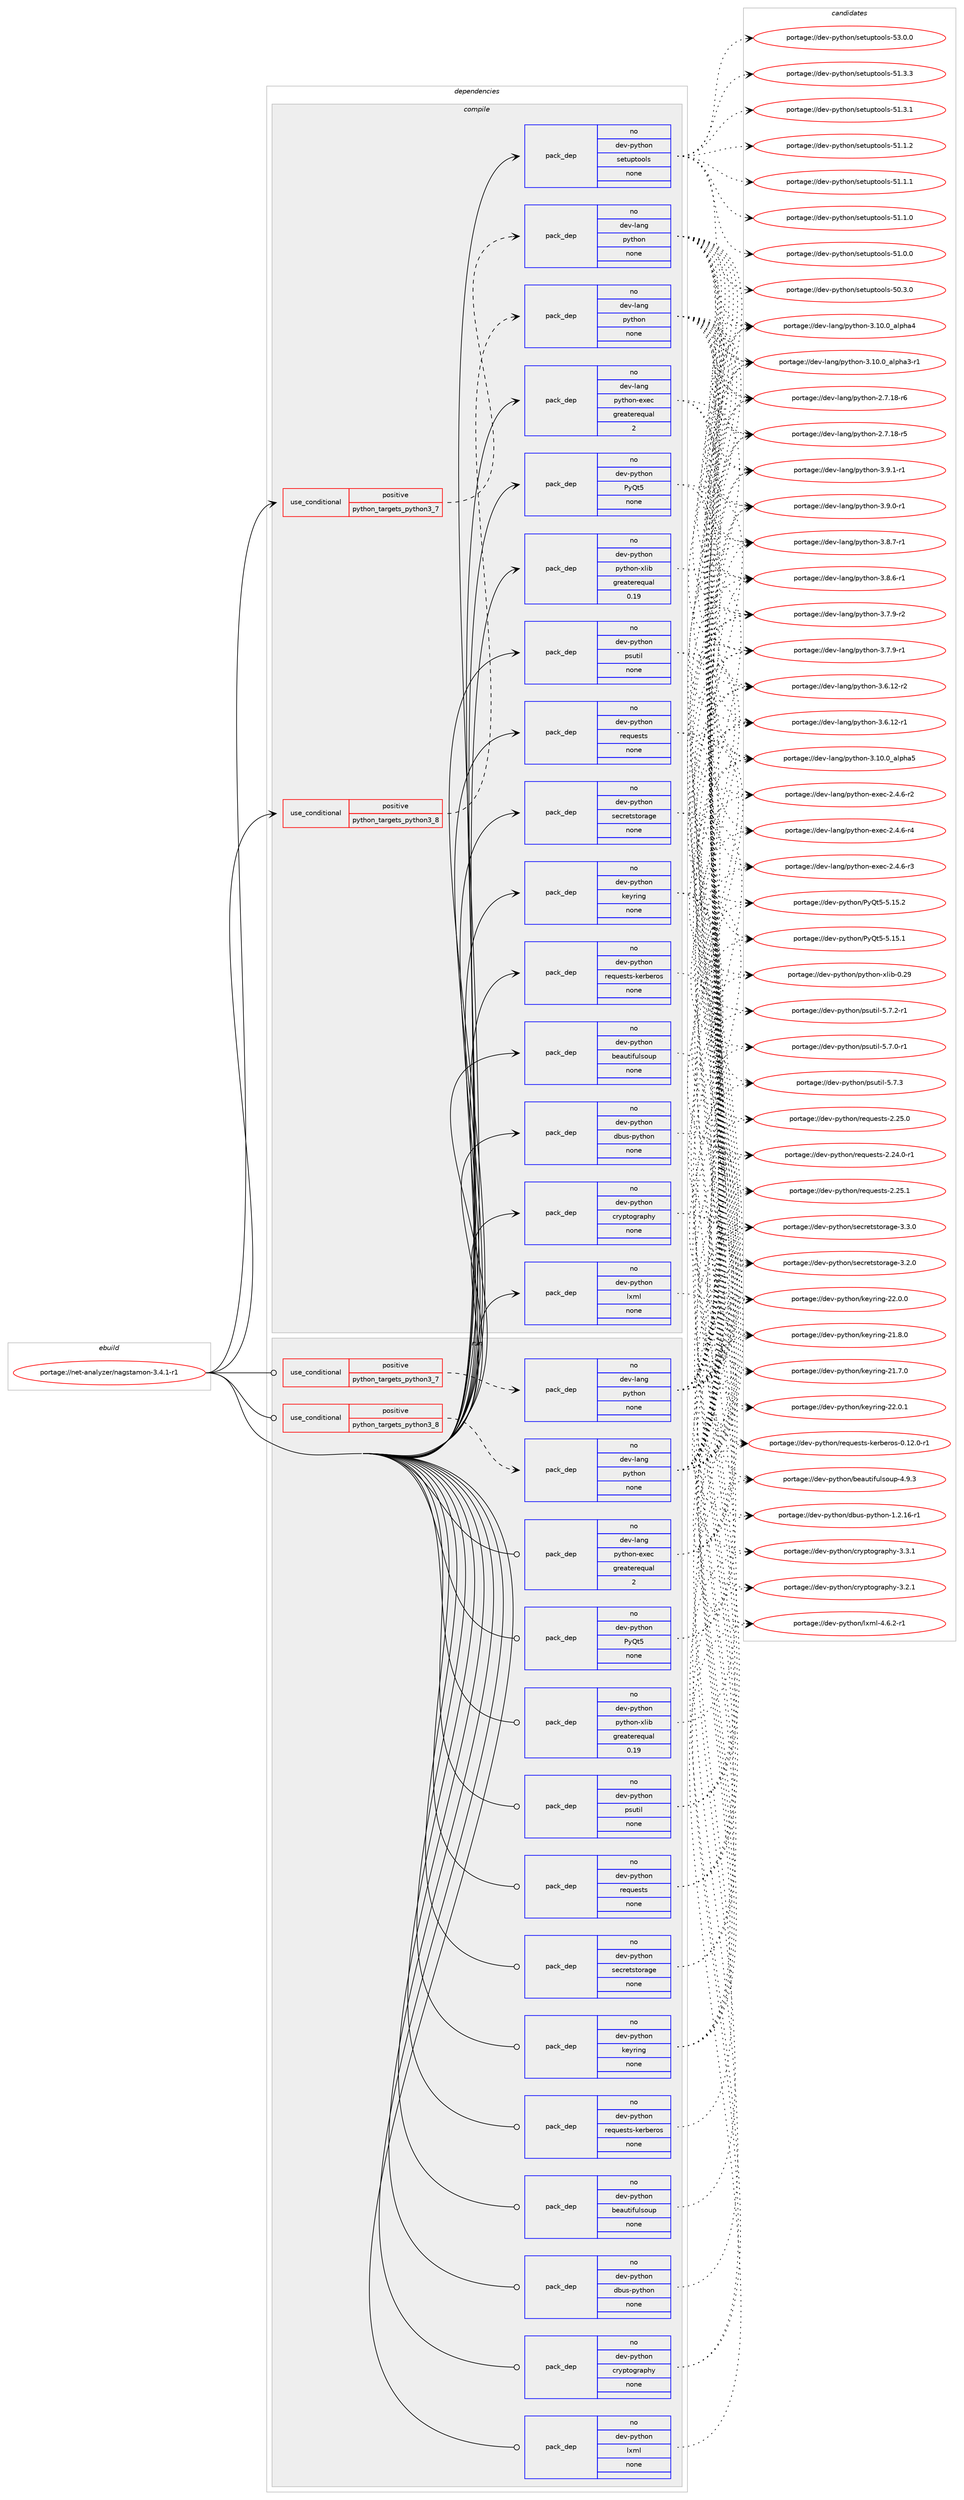 digraph prolog {

# *************
# Graph options
# *************

newrank=true;
concentrate=true;
compound=true;
graph [rankdir=LR,fontname=Helvetica,fontsize=10,ranksep=1.5];#, ranksep=2.5, nodesep=0.2];
edge  [arrowhead=vee];
node  [fontname=Helvetica,fontsize=10];

# **********
# The ebuild
# **********

subgraph cluster_leftcol {
color=gray;
rank=same;
label=<<i>ebuild</i>>;
id [label="portage://net-analyzer/nagstamon-3.4.1-r1", color=red, width=4, href="../net-analyzer/nagstamon-3.4.1-r1.svg"];
}

# ****************
# The dependencies
# ****************

subgraph cluster_midcol {
color=gray;
label=<<i>dependencies</i>>;
subgraph cluster_compile {
fillcolor="#eeeeee";
style=filled;
label=<<i>compile</i>>;
subgraph cond9960 {
dependency32148 [label=<<TABLE BORDER="0" CELLBORDER="1" CELLSPACING="0" CELLPADDING="4"><TR><TD ROWSPAN="3" CELLPADDING="10">use_conditional</TD></TR><TR><TD>positive</TD></TR><TR><TD>python_targets_python3_7</TD></TR></TABLE>>, shape=none, color=red];
subgraph pack21909 {
dependency32149 [label=<<TABLE BORDER="0" CELLBORDER="1" CELLSPACING="0" CELLPADDING="4" WIDTH="220"><TR><TD ROWSPAN="6" CELLPADDING="30">pack_dep</TD></TR><TR><TD WIDTH="110">no</TD></TR><TR><TD>dev-lang</TD></TR><TR><TD>python</TD></TR><TR><TD>none</TD></TR><TR><TD></TD></TR></TABLE>>, shape=none, color=blue];
}
dependency32148:e -> dependency32149:w [weight=20,style="dashed",arrowhead="vee"];
}
id:e -> dependency32148:w [weight=20,style="solid",arrowhead="vee"];
subgraph cond9961 {
dependency32150 [label=<<TABLE BORDER="0" CELLBORDER="1" CELLSPACING="0" CELLPADDING="4"><TR><TD ROWSPAN="3" CELLPADDING="10">use_conditional</TD></TR><TR><TD>positive</TD></TR><TR><TD>python_targets_python3_8</TD></TR></TABLE>>, shape=none, color=red];
subgraph pack21910 {
dependency32151 [label=<<TABLE BORDER="0" CELLBORDER="1" CELLSPACING="0" CELLPADDING="4" WIDTH="220"><TR><TD ROWSPAN="6" CELLPADDING="30">pack_dep</TD></TR><TR><TD WIDTH="110">no</TD></TR><TR><TD>dev-lang</TD></TR><TR><TD>python</TD></TR><TR><TD>none</TD></TR><TR><TD></TD></TR></TABLE>>, shape=none, color=blue];
}
dependency32150:e -> dependency32151:w [weight=20,style="dashed",arrowhead="vee"];
}
id:e -> dependency32150:w [weight=20,style="solid",arrowhead="vee"];
subgraph pack21911 {
dependency32152 [label=<<TABLE BORDER="0" CELLBORDER="1" CELLSPACING="0" CELLPADDING="4" WIDTH="220"><TR><TD ROWSPAN="6" CELLPADDING="30">pack_dep</TD></TR><TR><TD WIDTH="110">no</TD></TR><TR><TD>dev-lang</TD></TR><TR><TD>python-exec</TD></TR><TR><TD>greaterequal</TD></TR><TR><TD>2</TD></TR></TABLE>>, shape=none, color=blue];
}
id:e -> dependency32152:w [weight=20,style="solid",arrowhead="vee"];
subgraph pack21912 {
dependency32153 [label=<<TABLE BORDER="0" CELLBORDER="1" CELLSPACING="0" CELLPADDING="4" WIDTH="220"><TR><TD ROWSPAN="6" CELLPADDING="30">pack_dep</TD></TR><TR><TD WIDTH="110">no</TD></TR><TR><TD>dev-python</TD></TR><TR><TD>PyQt5</TD></TR><TR><TD>none</TD></TR><TR><TD></TD></TR></TABLE>>, shape=none, color=blue];
}
id:e -> dependency32153:w [weight=20,style="solid",arrowhead="vee"];
subgraph pack21913 {
dependency32154 [label=<<TABLE BORDER="0" CELLBORDER="1" CELLSPACING="0" CELLPADDING="4" WIDTH="220"><TR><TD ROWSPAN="6" CELLPADDING="30">pack_dep</TD></TR><TR><TD WIDTH="110">no</TD></TR><TR><TD>dev-python</TD></TR><TR><TD>beautifulsoup</TD></TR><TR><TD>none</TD></TR><TR><TD></TD></TR></TABLE>>, shape=none, color=blue];
}
id:e -> dependency32154:w [weight=20,style="solid",arrowhead="vee"];
subgraph pack21914 {
dependency32155 [label=<<TABLE BORDER="0" CELLBORDER="1" CELLSPACING="0" CELLPADDING="4" WIDTH="220"><TR><TD ROWSPAN="6" CELLPADDING="30">pack_dep</TD></TR><TR><TD WIDTH="110">no</TD></TR><TR><TD>dev-python</TD></TR><TR><TD>cryptography</TD></TR><TR><TD>none</TD></TR><TR><TD></TD></TR></TABLE>>, shape=none, color=blue];
}
id:e -> dependency32155:w [weight=20,style="solid",arrowhead="vee"];
subgraph pack21915 {
dependency32156 [label=<<TABLE BORDER="0" CELLBORDER="1" CELLSPACING="0" CELLPADDING="4" WIDTH="220"><TR><TD ROWSPAN="6" CELLPADDING="30">pack_dep</TD></TR><TR><TD WIDTH="110">no</TD></TR><TR><TD>dev-python</TD></TR><TR><TD>dbus-python</TD></TR><TR><TD>none</TD></TR><TR><TD></TD></TR></TABLE>>, shape=none, color=blue];
}
id:e -> dependency32156:w [weight=20,style="solid",arrowhead="vee"];
subgraph pack21916 {
dependency32157 [label=<<TABLE BORDER="0" CELLBORDER="1" CELLSPACING="0" CELLPADDING="4" WIDTH="220"><TR><TD ROWSPAN="6" CELLPADDING="30">pack_dep</TD></TR><TR><TD WIDTH="110">no</TD></TR><TR><TD>dev-python</TD></TR><TR><TD>keyring</TD></TR><TR><TD>none</TD></TR><TR><TD></TD></TR></TABLE>>, shape=none, color=blue];
}
id:e -> dependency32157:w [weight=20,style="solid",arrowhead="vee"];
subgraph pack21917 {
dependency32158 [label=<<TABLE BORDER="0" CELLBORDER="1" CELLSPACING="0" CELLPADDING="4" WIDTH="220"><TR><TD ROWSPAN="6" CELLPADDING="30">pack_dep</TD></TR><TR><TD WIDTH="110">no</TD></TR><TR><TD>dev-python</TD></TR><TR><TD>lxml</TD></TR><TR><TD>none</TD></TR><TR><TD></TD></TR></TABLE>>, shape=none, color=blue];
}
id:e -> dependency32158:w [weight=20,style="solid",arrowhead="vee"];
subgraph pack21918 {
dependency32159 [label=<<TABLE BORDER="0" CELLBORDER="1" CELLSPACING="0" CELLPADDING="4" WIDTH="220"><TR><TD ROWSPAN="6" CELLPADDING="30">pack_dep</TD></TR><TR><TD WIDTH="110">no</TD></TR><TR><TD>dev-python</TD></TR><TR><TD>psutil</TD></TR><TR><TD>none</TD></TR><TR><TD></TD></TR></TABLE>>, shape=none, color=blue];
}
id:e -> dependency32159:w [weight=20,style="solid",arrowhead="vee"];
subgraph pack21919 {
dependency32160 [label=<<TABLE BORDER="0" CELLBORDER="1" CELLSPACING="0" CELLPADDING="4" WIDTH="220"><TR><TD ROWSPAN="6" CELLPADDING="30">pack_dep</TD></TR><TR><TD WIDTH="110">no</TD></TR><TR><TD>dev-python</TD></TR><TR><TD>python-xlib</TD></TR><TR><TD>greaterequal</TD></TR><TR><TD>0.19</TD></TR></TABLE>>, shape=none, color=blue];
}
id:e -> dependency32160:w [weight=20,style="solid",arrowhead="vee"];
subgraph pack21920 {
dependency32161 [label=<<TABLE BORDER="0" CELLBORDER="1" CELLSPACING="0" CELLPADDING="4" WIDTH="220"><TR><TD ROWSPAN="6" CELLPADDING="30">pack_dep</TD></TR><TR><TD WIDTH="110">no</TD></TR><TR><TD>dev-python</TD></TR><TR><TD>requests</TD></TR><TR><TD>none</TD></TR><TR><TD></TD></TR></TABLE>>, shape=none, color=blue];
}
id:e -> dependency32161:w [weight=20,style="solid",arrowhead="vee"];
subgraph pack21921 {
dependency32162 [label=<<TABLE BORDER="0" CELLBORDER="1" CELLSPACING="0" CELLPADDING="4" WIDTH="220"><TR><TD ROWSPAN="6" CELLPADDING="30">pack_dep</TD></TR><TR><TD WIDTH="110">no</TD></TR><TR><TD>dev-python</TD></TR><TR><TD>requests-kerberos</TD></TR><TR><TD>none</TD></TR><TR><TD></TD></TR></TABLE>>, shape=none, color=blue];
}
id:e -> dependency32162:w [weight=20,style="solid",arrowhead="vee"];
subgraph pack21922 {
dependency32163 [label=<<TABLE BORDER="0" CELLBORDER="1" CELLSPACING="0" CELLPADDING="4" WIDTH="220"><TR><TD ROWSPAN="6" CELLPADDING="30">pack_dep</TD></TR><TR><TD WIDTH="110">no</TD></TR><TR><TD>dev-python</TD></TR><TR><TD>secretstorage</TD></TR><TR><TD>none</TD></TR><TR><TD></TD></TR></TABLE>>, shape=none, color=blue];
}
id:e -> dependency32163:w [weight=20,style="solid",arrowhead="vee"];
subgraph pack21923 {
dependency32164 [label=<<TABLE BORDER="0" CELLBORDER="1" CELLSPACING="0" CELLPADDING="4" WIDTH="220"><TR><TD ROWSPAN="6" CELLPADDING="30">pack_dep</TD></TR><TR><TD WIDTH="110">no</TD></TR><TR><TD>dev-python</TD></TR><TR><TD>setuptools</TD></TR><TR><TD>none</TD></TR><TR><TD></TD></TR></TABLE>>, shape=none, color=blue];
}
id:e -> dependency32164:w [weight=20,style="solid",arrowhead="vee"];
}
subgraph cluster_compileandrun {
fillcolor="#eeeeee";
style=filled;
label=<<i>compile and run</i>>;
}
subgraph cluster_run {
fillcolor="#eeeeee";
style=filled;
label=<<i>run</i>>;
subgraph cond9962 {
dependency32165 [label=<<TABLE BORDER="0" CELLBORDER="1" CELLSPACING="0" CELLPADDING="4"><TR><TD ROWSPAN="3" CELLPADDING="10">use_conditional</TD></TR><TR><TD>positive</TD></TR><TR><TD>python_targets_python3_7</TD></TR></TABLE>>, shape=none, color=red];
subgraph pack21924 {
dependency32166 [label=<<TABLE BORDER="0" CELLBORDER="1" CELLSPACING="0" CELLPADDING="4" WIDTH="220"><TR><TD ROWSPAN="6" CELLPADDING="30">pack_dep</TD></TR><TR><TD WIDTH="110">no</TD></TR><TR><TD>dev-lang</TD></TR><TR><TD>python</TD></TR><TR><TD>none</TD></TR><TR><TD></TD></TR></TABLE>>, shape=none, color=blue];
}
dependency32165:e -> dependency32166:w [weight=20,style="dashed",arrowhead="vee"];
}
id:e -> dependency32165:w [weight=20,style="solid",arrowhead="odot"];
subgraph cond9963 {
dependency32167 [label=<<TABLE BORDER="0" CELLBORDER="1" CELLSPACING="0" CELLPADDING="4"><TR><TD ROWSPAN="3" CELLPADDING="10">use_conditional</TD></TR><TR><TD>positive</TD></TR><TR><TD>python_targets_python3_8</TD></TR></TABLE>>, shape=none, color=red];
subgraph pack21925 {
dependency32168 [label=<<TABLE BORDER="0" CELLBORDER="1" CELLSPACING="0" CELLPADDING="4" WIDTH="220"><TR><TD ROWSPAN="6" CELLPADDING="30">pack_dep</TD></TR><TR><TD WIDTH="110">no</TD></TR><TR><TD>dev-lang</TD></TR><TR><TD>python</TD></TR><TR><TD>none</TD></TR><TR><TD></TD></TR></TABLE>>, shape=none, color=blue];
}
dependency32167:e -> dependency32168:w [weight=20,style="dashed",arrowhead="vee"];
}
id:e -> dependency32167:w [weight=20,style="solid",arrowhead="odot"];
subgraph pack21926 {
dependency32169 [label=<<TABLE BORDER="0" CELLBORDER="1" CELLSPACING="0" CELLPADDING="4" WIDTH="220"><TR><TD ROWSPAN="6" CELLPADDING="30">pack_dep</TD></TR><TR><TD WIDTH="110">no</TD></TR><TR><TD>dev-lang</TD></TR><TR><TD>python-exec</TD></TR><TR><TD>greaterequal</TD></TR><TR><TD>2</TD></TR></TABLE>>, shape=none, color=blue];
}
id:e -> dependency32169:w [weight=20,style="solid",arrowhead="odot"];
subgraph pack21927 {
dependency32170 [label=<<TABLE BORDER="0" CELLBORDER="1" CELLSPACING="0" CELLPADDING="4" WIDTH="220"><TR><TD ROWSPAN="6" CELLPADDING="30">pack_dep</TD></TR><TR><TD WIDTH="110">no</TD></TR><TR><TD>dev-python</TD></TR><TR><TD>PyQt5</TD></TR><TR><TD>none</TD></TR><TR><TD></TD></TR></TABLE>>, shape=none, color=blue];
}
id:e -> dependency32170:w [weight=20,style="solid",arrowhead="odot"];
subgraph pack21928 {
dependency32171 [label=<<TABLE BORDER="0" CELLBORDER="1" CELLSPACING="0" CELLPADDING="4" WIDTH="220"><TR><TD ROWSPAN="6" CELLPADDING="30">pack_dep</TD></TR><TR><TD WIDTH="110">no</TD></TR><TR><TD>dev-python</TD></TR><TR><TD>beautifulsoup</TD></TR><TR><TD>none</TD></TR><TR><TD></TD></TR></TABLE>>, shape=none, color=blue];
}
id:e -> dependency32171:w [weight=20,style="solid",arrowhead="odot"];
subgraph pack21929 {
dependency32172 [label=<<TABLE BORDER="0" CELLBORDER="1" CELLSPACING="0" CELLPADDING="4" WIDTH="220"><TR><TD ROWSPAN="6" CELLPADDING="30">pack_dep</TD></TR><TR><TD WIDTH="110">no</TD></TR><TR><TD>dev-python</TD></TR><TR><TD>cryptography</TD></TR><TR><TD>none</TD></TR><TR><TD></TD></TR></TABLE>>, shape=none, color=blue];
}
id:e -> dependency32172:w [weight=20,style="solid",arrowhead="odot"];
subgraph pack21930 {
dependency32173 [label=<<TABLE BORDER="0" CELLBORDER="1" CELLSPACING="0" CELLPADDING="4" WIDTH="220"><TR><TD ROWSPAN="6" CELLPADDING="30">pack_dep</TD></TR><TR><TD WIDTH="110">no</TD></TR><TR><TD>dev-python</TD></TR><TR><TD>dbus-python</TD></TR><TR><TD>none</TD></TR><TR><TD></TD></TR></TABLE>>, shape=none, color=blue];
}
id:e -> dependency32173:w [weight=20,style="solid",arrowhead="odot"];
subgraph pack21931 {
dependency32174 [label=<<TABLE BORDER="0" CELLBORDER="1" CELLSPACING="0" CELLPADDING="4" WIDTH="220"><TR><TD ROWSPAN="6" CELLPADDING="30">pack_dep</TD></TR><TR><TD WIDTH="110">no</TD></TR><TR><TD>dev-python</TD></TR><TR><TD>keyring</TD></TR><TR><TD>none</TD></TR><TR><TD></TD></TR></TABLE>>, shape=none, color=blue];
}
id:e -> dependency32174:w [weight=20,style="solid",arrowhead="odot"];
subgraph pack21932 {
dependency32175 [label=<<TABLE BORDER="0" CELLBORDER="1" CELLSPACING="0" CELLPADDING="4" WIDTH="220"><TR><TD ROWSPAN="6" CELLPADDING="30">pack_dep</TD></TR><TR><TD WIDTH="110">no</TD></TR><TR><TD>dev-python</TD></TR><TR><TD>lxml</TD></TR><TR><TD>none</TD></TR><TR><TD></TD></TR></TABLE>>, shape=none, color=blue];
}
id:e -> dependency32175:w [weight=20,style="solid",arrowhead="odot"];
subgraph pack21933 {
dependency32176 [label=<<TABLE BORDER="0" CELLBORDER="1" CELLSPACING="0" CELLPADDING="4" WIDTH="220"><TR><TD ROWSPAN="6" CELLPADDING="30">pack_dep</TD></TR><TR><TD WIDTH="110">no</TD></TR><TR><TD>dev-python</TD></TR><TR><TD>psutil</TD></TR><TR><TD>none</TD></TR><TR><TD></TD></TR></TABLE>>, shape=none, color=blue];
}
id:e -> dependency32176:w [weight=20,style="solid",arrowhead="odot"];
subgraph pack21934 {
dependency32177 [label=<<TABLE BORDER="0" CELLBORDER="1" CELLSPACING="0" CELLPADDING="4" WIDTH="220"><TR><TD ROWSPAN="6" CELLPADDING="30">pack_dep</TD></TR><TR><TD WIDTH="110">no</TD></TR><TR><TD>dev-python</TD></TR><TR><TD>python-xlib</TD></TR><TR><TD>greaterequal</TD></TR><TR><TD>0.19</TD></TR></TABLE>>, shape=none, color=blue];
}
id:e -> dependency32177:w [weight=20,style="solid",arrowhead="odot"];
subgraph pack21935 {
dependency32178 [label=<<TABLE BORDER="0" CELLBORDER="1" CELLSPACING="0" CELLPADDING="4" WIDTH="220"><TR><TD ROWSPAN="6" CELLPADDING="30">pack_dep</TD></TR><TR><TD WIDTH="110">no</TD></TR><TR><TD>dev-python</TD></TR><TR><TD>requests</TD></TR><TR><TD>none</TD></TR><TR><TD></TD></TR></TABLE>>, shape=none, color=blue];
}
id:e -> dependency32178:w [weight=20,style="solid",arrowhead="odot"];
subgraph pack21936 {
dependency32179 [label=<<TABLE BORDER="0" CELLBORDER="1" CELLSPACING="0" CELLPADDING="4" WIDTH="220"><TR><TD ROWSPAN="6" CELLPADDING="30">pack_dep</TD></TR><TR><TD WIDTH="110">no</TD></TR><TR><TD>dev-python</TD></TR><TR><TD>requests-kerberos</TD></TR><TR><TD>none</TD></TR><TR><TD></TD></TR></TABLE>>, shape=none, color=blue];
}
id:e -> dependency32179:w [weight=20,style="solid",arrowhead="odot"];
subgraph pack21937 {
dependency32180 [label=<<TABLE BORDER="0" CELLBORDER="1" CELLSPACING="0" CELLPADDING="4" WIDTH="220"><TR><TD ROWSPAN="6" CELLPADDING="30">pack_dep</TD></TR><TR><TD WIDTH="110">no</TD></TR><TR><TD>dev-python</TD></TR><TR><TD>secretstorage</TD></TR><TR><TD>none</TD></TR><TR><TD></TD></TR></TABLE>>, shape=none, color=blue];
}
id:e -> dependency32180:w [weight=20,style="solid",arrowhead="odot"];
}
}

# **************
# The candidates
# **************

subgraph cluster_choices {
rank=same;
color=gray;
label=<<i>candidates</i>>;

subgraph choice21909 {
color=black;
nodesep=1;
choice1001011184510897110103471121211161041111104551465746494511449 [label="portage://dev-lang/python-3.9.1-r1", color=red, width=4,href="../dev-lang/python-3.9.1-r1.svg"];
choice1001011184510897110103471121211161041111104551465746484511449 [label="portage://dev-lang/python-3.9.0-r1", color=red, width=4,href="../dev-lang/python-3.9.0-r1.svg"];
choice1001011184510897110103471121211161041111104551465646554511449 [label="portage://dev-lang/python-3.8.7-r1", color=red, width=4,href="../dev-lang/python-3.8.7-r1.svg"];
choice1001011184510897110103471121211161041111104551465646544511449 [label="portage://dev-lang/python-3.8.6-r1", color=red, width=4,href="../dev-lang/python-3.8.6-r1.svg"];
choice1001011184510897110103471121211161041111104551465546574511450 [label="portage://dev-lang/python-3.7.9-r2", color=red, width=4,href="../dev-lang/python-3.7.9-r2.svg"];
choice1001011184510897110103471121211161041111104551465546574511449 [label="portage://dev-lang/python-3.7.9-r1", color=red, width=4,href="../dev-lang/python-3.7.9-r1.svg"];
choice100101118451089711010347112121116104111110455146544649504511450 [label="portage://dev-lang/python-3.6.12-r2", color=red, width=4,href="../dev-lang/python-3.6.12-r2.svg"];
choice100101118451089711010347112121116104111110455146544649504511449 [label="portage://dev-lang/python-3.6.12-r1", color=red, width=4,href="../dev-lang/python-3.6.12-r1.svg"];
choice1001011184510897110103471121211161041111104551464948464895971081121049753 [label="portage://dev-lang/python-3.10.0_alpha5", color=red, width=4,href="../dev-lang/python-3.10.0_alpha5.svg"];
choice1001011184510897110103471121211161041111104551464948464895971081121049752 [label="portage://dev-lang/python-3.10.0_alpha4", color=red, width=4,href="../dev-lang/python-3.10.0_alpha4.svg"];
choice10010111845108971101034711212111610411111045514649484648959710811210497514511449 [label="portage://dev-lang/python-3.10.0_alpha3-r1", color=red, width=4,href="../dev-lang/python-3.10.0_alpha3-r1.svg"];
choice100101118451089711010347112121116104111110455046554649564511454 [label="portage://dev-lang/python-2.7.18-r6", color=red, width=4,href="../dev-lang/python-2.7.18-r6.svg"];
choice100101118451089711010347112121116104111110455046554649564511453 [label="portage://dev-lang/python-2.7.18-r5", color=red, width=4,href="../dev-lang/python-2.7.18-r5.svg"];
dependency32149:e -> choice1001011184510897110103471121211161041111104551465746494511449:w [style=dotted,weight="100"];
dependency32149:e -> choice1001011184510897110103471121211161041111104551465746484511449:w [style=dotted,weight="100"];
dependency32149:e -> choice1001011184510897110103471121211161041111104551465646554511449:w [style=dotted,weight="100"];
dependency32149:e -> choice1001011184510897110103471121211161041111104551465646544511449:w [style=dotted,weight="100"];
dependency32149:e -> choice1001011184510897110103471121211161041111104551465546574511450:w [style=dotted,weight="100"];
dependency32149:e -> choice1001011184510897110103471121211161041111104551465546574511449:w [style=dotted,weight="100"];
dependency32149:e -> choice100101118451089711010347112121116104111110455146544649504511450:w [style=dotted,weight="100"];
dependency32149:e -> choice100101118451089711010347112121116104111110455146544649504511449:w [style=dotted,weight="100"];
dependency32149:e -> choice1001011184510897110103471121211161041111104551464948464895971081121049753:w [style=dotted,weight="100"];
dependency32149:e -> choice1001011184510897110103471121211161041111104551464948464895971081121049752:w [style=dotted,weight="100"];
dependency32149:e -> choice10010111845108971101034711212111610411111045514649484648959710811210497514511449:w [style=dotted,weight="100"];
dependency32149:e -> choice100101118451089711010347112121116104111110455046554649564511454:w [style=dotted,weight="100"];
dependency32149:e -> choice100101118451089711010347112121116104111110455046554649564511453:w [style=dotted,weight="100"];
}
subgraph choice21910 {
color=black;
nodesep=1;
choice1001011184510897110103471121211161041111104551465746494511449 [label="portage://dev-lang/python-3.9.1-r1", color=red, width=4,href="../dev-lang/python-3.9.1-r1.svg"];
choice1001011184510897110103471121211161041111104551465746484511449 [label="portage://dev-lang/python-3.9.0-r1", color=red, width=4,href="../dev-lang/python-3.9.0-r1.svg"];
choice1001011184510897110103471121211161041111104551465646554511449 [label="portage://dev-lang/python-3.8.7-r1", color=red, width=4,href="../dev-lang/python-3.8.7-r1.svg"];
choice1001011184510897110103471121211161041111104551465646544511449 [label="portage://dev-lang/python-3.8.6-r1", color=red, width=4,href="../dev-lang/python-3.8.6-r1.svg"];
choice1001011184510897110103471121211161041111104551465546574511450 [label="portage://dev-lang/python-3.7.9-r2", color=red, width=4,href="../dev-lang/python-3.7.9-r2.svg"];
choice1001011184510897110103471121211161041111104551465546574511449 [label="portage://dev-lang/python-3.7.9-r1", color=red, width=4,href="../dev-lang/python-3.7.9-r1.svg"];
choice100101118451089711010347112121116104111110455146544649504511450 [label="portage://dev-lang/python-3.6.12-r2", color=red, width=4,href="../dev-lang/python-3.6.12-r2.svg"];
choice100101118451089711010347112121116104111110455146544649504511449 [label="portage://dev-lang/python-3.6.12-r1", color=red, width=4,href="../dev-lang/python-3.6.12-r1.svg"];
choice1001011184510897110103471121211161041111104551464948464895971081121049753 [label="portage://dev-lang/python-3.10.0_alpha5", color=red, width=4,href="../dev-lang/python-3.10.0_alpha5.svg"];
choice1001011184510897110103471121211161041111104551464948464895971081121049752 [label="portage://dev-lang/python-3.10.0_alpha4", color=red, width=4,href="../dev-lang/python-3.10.0_alpha4.svg"];
choice10010111845108971101034711212111610411111045514649484648959710811210497514511449 [label="portage://dev-lang/python-3.10.0_alpha3-r1", color=red, width=4,href="../dev-lang/python-3.10.0_alpha3-r1.svg"];
choice100101118451089711010347112121116104111110455046554649564511454 [label="portage://dev-lang/python-2.7.18-r6", color=red, width=4,href="../dev-lang/python-2.7.18-r6.svg"];
choice100101118451089711010347112121116104111110455046554649564511453 [label="portage://dev-lang/python-2.7.18-r5", color=red, width=4,href="../dev-lang/python-2.7.18-r5.svg"];
dependency32151:e -> choice1001011184510897110103471121211161041111104551465746494511449:w [style=dotted,weight="100"];
dependency32151:e -> choice1001011184510897110103471121211161041111104551465746484511449:w [style=dotted,weight="100"];
dependency32151:e -> choice1001011184510897110103471121211161041111104551465646554511449:w [style=dotted,weight="100"];
dependency32151:e -> choice1001011184510897110103471121211161041111104551465646544511449:w [style=dotted,weight="100"];
dependency32151:e -> choice1001011184510897110103471121211161041111104551465546574511450:w [style=dotted,weight="100"];
dependency32151:e -> choice1001011184510897110103471121211161041111104551465546574511449:w [style=dotted,weight="100"];
dependency32151:e -> choice100101118451089711010347112121116104111110455146544649504511450:w [style=dotted,weight="100"];
dependency32151:e -> choice100101118451089711010347112121116104111110455146544649504511449:w [style=dotted,weight="100"];
dependency32151:e -> choice1001011184510897110103471121211161041111104551464948464895971081121049753:w [style=dotted,weight="100"];
dependency32151:e -> choice1001011184510897110103471121211161041111104551464948464895971081121049752:w [style=dotted,weight="100"];
dependency32151:e -> choice10010111845108971101034711212111610411111045514649484648959710811210497514511449:w [style=dotted,weight="100"];
dependency32151:e -> choice100101118451089711010347112121116104111110455046554649564511454:w [style=dotted,weight="100"];
dependency32151:e -> choice100101118451089711010347112121116104111110455046554649564511453:w [style=dotted,weight="100"];
}
subgraph choice21911 {
color=black;
nodesep=1;
choice10010111845108971101034711212111610411111045101120101994550465246544511452 [label="portage://dev-lang/python-exec-2.4.6-r4", color=red, width=4,href="../dev-lang/python-exec-2.4.6-r4.svg"];
choice10010111845108971101034711212111610411111045101120101994550465246544511451 [label="portage://dev-lang/python-exec-2.4.6-r3", color=red, width=4,href="../dev-lang/python-exec-2.4.6-r3.svg"];
choice10010111845108971101034711212111610411111045101120101994550465246544511450 [label="portage://dev-lang/python-exec-2.4.6-r2", color=red, width=4,href="../dev-lang/python-exec-2.4.6-r2.svg"];
dependency32152:e -> choice10010111845108971101034711212111610411111045101120101994550465246544511452:w [style=dotted,weight="100"];
dependency32152:e -> choice10010111845108971101034711212111610411111045101120101994550465246544511451:w [style=dotted,weight="100"];
dependency32152:e -> choice10010111845108971101034711212111610411111045101120101994550465246544511450:w [style=dotted,weight="100"];
}
subgraph choice21912 {
color=black;
nodesep=1;
choice100101118451121211161041111104780121811165345534649534650 [label="portage://dev-python/PyQt5-5.15.2", color=red, width=4,href="../dev-python/PyQt5-5.15.2.svg"];
choice100101118451121211161041111104780121811165345534649534649 [label="portage://dev-python/PyQt5-5.15.1", color=red, width=4,href="../dev-python/PyQt5-5.15.1.svg"];
dependency32153:e -> choice100101118451121211161041111104780121811165345534649534650:w [style=dotted,weight="100"];
dependency32153:e -> choice100101118451121211161041111104780121811165345534649534649:w [style=dotted,weight="100"];
}
subgraph choice21913 {
color=black;
nodesep=1;
choice10010111845112121116104111110479810197117116105102117108115111117112455246574651 [label="portage://dev-python/beautifulsoup-4.9.3", color=red, width=4,href="../dev-python/beautifulsoup-4.9.3.svg"];
dependency32154:e -> choice10010111845112121116104111110479810197117116105102117108115111117112455246574651:w [style=dotted,weight="100"];
}
subgraph choice21914 {
color=black;
nodesep=1;
choice10010111845112121116104111110479911412111211611110311497112104121455146514649 [label="portage://dev-python/cryptography-3.3.1", color=red, width=4,href="../dev-python/cryptography-3.3.1.svg"];
choice10010111845112121116104111110479911412111211611110311497112104121455146504649 [label="portage://dev-python/cryptography-3.2.1", color=red, width=4,href="../dev-python/cryptography-3.2.1.svg"];
dependency32155:e -> choice10010111845112121116104111110479911412111211611110311497112104121455146514649:w [style=dotted,weight="100"];
dependency32155:e -> choice10010111845112121116104111110479911412111211611110311497112104121455146504649:w [style=dotted,weight="100"];
}
subgraph choice21915 {
color=black;
nodesep=1;
choice10010111845112121116104111110471009811711545112121116104111110454946504649544511449 [label="portage://dev-python/dbus-python-1.2.16-r1", color=red, width=4,href="../dev-python/dbus-python-1.2.16-r1.svg"];
dependency32156:e -> choice10010111845112121116104111110471009811711545112121116104111110454946504649544511449:w [style=dotted,weight="100"];
}
subgraph choice21916 {
color=black;
nodesep=1;
choice100101118451121211161041111104710710112111410511010345505046484649 [label="portage://dev-python/keyring-22.0.1", color=red, width=4,href="../dev-python/keyring-22.0.1.svg"];
choice100101118451121211161041111104710710112111410511010345505046484648 [label="portage://dev-python/keyring-22.0.0", color=red, width=4,href="../dev-python/keyring-22.0.0.svg"];
choice100101118451121211161041111104710710112111410511010345504946564648 [label="portage://dev-python/keyring-21.8.0", color=red, width=4,href="../dev-python/keyring-21.8.0.svg"];
choice100101118451121211161041111104710710112111410511010345504946554648 [label="portage://dev-python/keyring-21.7.0", color=red, width=4,href="../dev-python/keyring-21.7.0.svg"];
dependency32157:e -> choice100101118451121211161041111104710710112111410511010345505046484649:w [style=dotted,weight="100"];
dependency32157:e -> choice100101118451121211161041111104710710112111410511010345505046484648:w [style=dotted,weight="100"];
dependency32157:e -> choice100101118451121211161041111104710710112111410511010345504946564648:w [style=dotted,weight="100"];
dependency32157:e -> choice100101118451121211161041111104710710112111410511010345504946554648:w [style=dotted,weight="100"];
}
subgraph choice21917 {
color=black;
nodesep=1;
choice10010111845112121116104111110471081201091084552465446504511449 [label="portage://dev-python/lxml-4.6.2-r1", color=red, width=4,href="../dev-python/lxml-4.6.2-r1.svg"];
dependency32158:e -> choice10010111845112121116104111110471081201091084552465446504511449:w [style=dotted,weight="100"];
}
subgraph choice21918 {
color=black;
nodesep=1;
choice1001011184511212111610411111047112115117116105108455346554651 [label="portage://dev-python/psutil-5.7.3", color=red, width=4,href="../dev-python/psutil-5.7.3.svg"];
choice10010111845112121116104111110471121151171161051084553465546504511449 [label="portage://dev-python/psutil-5.7.2-r1", color=red, width=4,href="../dev-python/psutil-5.7.2-r1.svg"];
choice10010111845112121116104111110471121151171161051084553465546484511449 [label="portage://dev-python/psutil-5.7.0-r1", color=red, width=4,href="../dev-python/psutil-5.7.0-r1.svg"];
dependency32159:e -> choice1001011184511212111610411111047112115117116105108455346554651:w [style=dotted,weight="100"];
dependency32159:e -> choice10010111845112121116104111110471121151171161051084553465546504511449:w [style=dotted,weight="100"];
dependency32159:e -> choice10010111845112121116104111110471121151171161051084553465546484511449:w [style=dotted,weight="100"];
}
subgraph choice21919 {
color=black;
nodesep=1;
choice100101118451121211161041111104711212111610411111045120108105984548465057 [label="portage://dev-python/python-xlib-0.29", color=red, width=4,href="../dev-python/python-xlib-0.29.svg"];
dependency32160:e -> choice100101118451121211161041111104711212111610411111045120108105984548465057:w [style=dotted,weight="100"];
}
subgraph choice21920 {
color=black;
nodesep=1;
choice100101118451121211161041111104711410111311710111511611545504650534649 [label="portage://dev-python/requests-2.25.1", color=red, width=4,href="../dev-python/requests-2.25.1.svg"];
choice100101118451121211161041111104711410111311710111511611545504650534648 [label="portage://dev-python/requests-2.25.0", color=red, width=4,href="../dev-python/requests-2.25.0.svg"];
choice1001011184511212111610411111047114101113117101115116115455046505246484511449 [label="portage://dev-python/requests-2.24.0-r1", color=red, width=4,href="../dev-python/requests-2.24.0-r1.svg"];
dependency32161:e -> choice100101118451121211161041111104711410111311710111511611545504650534649:w [style=dotted,weight="100"];
dependency32161:e -> choice100101118451121211161041111104711410111311710111511611545504650534648:w [style=dotted,weight="100"];
dependency32161:e -> choice1001011184511212111610411111047114101113117101115116115455046505246484511449:w [style=dotted,weight="100"];
}
subgraph choice21921 {
color=black;
nodesep=1;
choice10010111845112121116104111110471141011131171011151161154510710111498101114111115454846495046484511449 [label="portage://dev-python/requests-kerberos-0.12.0-r1", color=red, width=4,href="../dev-python/requests-kerberos-0.12.0-r1.svg"];
dependency32162:e -> choice10010111845112121116104111110471141011131171011151161154510710111498101114111115454846495046484511449:w [style=dotted,weight="100"];
}
subgraph choice21922 {
color=black;
nodesep=1;
choice10010111845112121116104111110471151019911410111611511611111497103101455146514648 [label="portage://dev-python/secretstorage-3.3.0", color=red, width=4,href="../dev-python/secretstorage-3.3.0.svg"];
choice10010111845112121116104111110471151019911410111611511611111497103101455146504648 [label="portage://dev-python/secretstorage-3.2.0", color=red, width=4,href="../dev-python/secretstorage-3.2.0.svg"];
dependency32163:e -> choice10010111845112121116104111110471151019911410111611511611111497103101455146514648:w [style=dotted,weight="100"];
dependency32163:e -> choice10010111845112121116104111110471151019911410111611511611111497103101455146504648:w [style=dotted,weight="100"];
}
subgraph choice21923 {
color=black;
nodesep=1;
choice100101118451121211161041111104711510111611711211611111110811545535146484648 [label="portage://dev-python/setuptools-53.0.0", color=red, width=4,href="../dev-python/setuptools-53.0.0.svg"];
choice100101118451121211161041111104711510111611711211611111110811545534946514651 [label="portage://dev-python/setuptools-51.3.3", color=red, width=4,href="../dev-python/setuptools-51.3.3.svg"];
choice100101118451121211161041111104711510111611711211611111110811545534946514649 [label="portage://dev-python/setuptools-51.3.1", color=red, width=4,href="../dev-python/setuptools-51.3.1.svg"];
choice100101118451121211161041111104711510111611711211611111110811545534946494650 [label="portage://dev-python/setuptools-51.1.2", color=red, width=4,href="../dev-python/setuptools-51.1.2.svg"];
choice100101118451121211161041111104711510111611711211611111110811545534946494649 [label="portage://dev-python/setuptools-51.1.1", color=red, width=4,href="../dev-python/setuptools-51.1.1.svg"];
choice100101118451121211161041111104711510111611711211611111110811545534946494648 [label="portage://dev-python/setuptools-51.1.0", color=red, width=4,href="../dev-python/setuptools-51.1.0.svg"];
choice100101118451121211161041111104711510111611711211611111110811545534946484648 [label="portage://dev-python/setuptools-51.0.0", color=red, width=4,href="../dev-python/setuptools-51.0.0.svg"];
choice100101118451121211161041111104711510111611711211611111110811545534846514648 [label="portage://dev-python/setuptools-50.3.0", color=red, width=4,href="../dev-python/setuptools-50.3.0.svg"];
dependency32164:e -> choice100101118451121211161041111104711510111611711211611111110811545535146484648:w [style=dotted,weight="100"];
dependency32164:e -> choice100101118451121211161041111104711510111611711211611111110811545534946514651:w [style=dotted,weight="100"];
dependency32164:e -> choice100101118451121211161041111104711510111611711211611111110811545534946514649:w [style=dotted,weight="100"];
dependency32164:e -> choice100101118451121211161041111104711510111611711211611111110811545534946494650:w [style=dotted,weight="100"];
dependency32164:e -> choice100101118451121211161041111104711510111611711211611111110811545534946494649:w [style=dotted,weight="100"];
dependency32164:e -> choice100101118451121211161041111104711510111611711211611111110811545534946494648:w [style=dotted,weight="100"];
dependency32164:e -> choice100101118451121211161041111104711510111611711211611111110811545534946484648:w [style=dotted,weight="100"];
dependency32164:e -> choice100101118451121211161041111104711510111611711211611111110811545534846514648:w [style=dotted,weight="100"];
}
subgraph choice21924 {
color=black;
nodesep=1;
choice1001011184510897110103471121211161041111104551465746494511449 [label="portage://dev-lang/python-3.9.1-r1", color=red, width=4,href="../dev-lang/python-3.9.1-r1.svg"];
choice1001011184510897110103471121211161041111104551465746484511449 [label="portage://dev-lang/python-3.9.0-r1", color=red, width=4,href="../dev-lang/python-3.9.0-r1.svg"];
choice1001011184510897110103471121211161041111104551465646554511449 [label="portage://dev-lang/python-3.8.7-r1", color=red, width=4,href="../dev-lang/python-3.8.7-r1.svg"];
choice1001011184510897110103471121211161041111104551465646544511449 [label="portage://dev-lang/python-3.8.6-r1", color=red, width=4,href="../dev-lang/python-3.8.6-r1.svg"];
choice1001011184510897110103471121211161041111104551465546574511450 [label="portage://dev-lang/python-3.7.9-r2", color=red, width=4,href="../dev-lang/python-3.7.9-r2.svg"];
choice1001011184510897110103471121211161041111104551465546574511449 [label="portage://dev-lang/python-3.7.9-r1", color=red, width=4,href="../dev-lang/python-3.7.9-r1.svg"];
choice100101118451089711010347112121116104111110455146544649504511450 [label="portage://dev-lang/python-3.6.12-r2", color=red, width=4,href="../dev-lang/python-3.6.12-r2.svg"];
choice100101118451089711010347112121116104111110455146544649504511449 [label="portage://dev-lang/python-3.6.12-r1", color=red, width=4,href="../dev-lang/python-3.6.12-r1.svg"];
choice1001011184510897110103471121211161041111104551464948464895971081121049753 [label="portage://dev-lang/python-3.10.0_alpha5", color=red, width=4,href="../dev-lang/python-3.10.0_alpha5.svg"];
choice1001011184510897110103471121211161041111104551464948464895971081121049752 [label="portage://dev-lang/python-3.10.0_alpha4", color=red, width=4,href="../dev-lang/python-3.10.0_alpha4.svg"];
choice10010111845108971101034711212111610411111045514649484648959710811210497514511449 [label="portage://dev-lang/python-3.10.0_alpha3-r1", color=red, width=4,href="../dev-lang/python-3.10.0_alpha3-r1.svg"];
choice100101118451089711010347112121116104111110455046554649564511454 [label="portage://dev-lang/python-2.7.18-r6", color=red, width=4,href="../dev-lang/python-2.7.18-r6.svg"];
choice100101118451089711010347112121116104111110455046554649564511453 [label="portage://dev-lang/python-2.7.18-r5", color=red, width=4,href="../dev-lang/python-2.7.18-r5.svg"];
dependency32166:e -> choice1001011184510897110103471121211161041111104551465746494511449:w [style=dotted,weight="100"];
dependency32166:e -> choice1001011184510897110103471121211161041111104551465746484511449:w [style=dotted,weight="100"];
dependency32166:e -> choice1001011184510897110103471121211161041111104551465646554511449:w [style=dotted,weight="100"];
dependency32166:e -> choice1001011184510897110103471121211161041111104551465646544511449:w [style=dotted,weight="100"];
dependency32166:e -> choice1001011184510897110103471121211161041111104551465546574511450:w [style=dotted,weight="100"];
dependency32166:e -> choice1001011184510897110103471121211161041111104551465546574511449:w [style=dotted,weight="100"];
dependency32166:e -> choice100101118451089711010347112121116104111110455146544649504511450:w [style=dotted,weight="100"];
dependency32166:e -> choice100101118451089711010347112121116104111110455146544649504511449:w [style=dotted,weight="100"];
dependency32166:e -> choice1001011184510897110103471121211161041111104551464948464895971081121049753:w [style=dotted,weight="100"];
dependency32166:e -> choice1001011184510897110103471121211161041111104551464948464895971081121049752:w [style=dotted,weight="100"];
dependency32166:e -> choice10010111845108971101034711212111610411111045514649484648959710811210497514511449:w [style=dotted,weight="100"];
dependency32166:e -> choice100101118451089711010347112121116104111110455046554649564511454:w [style=dotted,weight="100"];
dependency32166:e -> choice100101118451089711010347112121116104111110455046554649564511453:w [style=dotted,weight="100"];
}
subgraph choice21925 {
color=black;
nodesep=1;
choice1001011184510897110103471121211161041111104551465746494511449 [label="portage://dev-lang/python-3.9.1-r1", color=red, width=4,href="../dev-lang/python-3.9.1-r1.svg"];
choice1001011184510897110103471121211161041111104551465746484511449 [label="portage://dev-lang/python-3.9.0-r1", color=red, width=4,href="../dev-lang/python-3.9.0-r1.svg"];
choice1001011184510897110103471121211161041111104551465646554511449 [label="portage://dev-lang/python-3.8.7-r1", color=red, width=4,href="../dev-lang/python-3.8.7-r1.svg"];
choice1001011184510897110103471121211161041111104551465646544511449 [label="portage://dev-lang/python-3.8.6-r1", color=red, width=4,href="../dev-lang/python-3.8.6-r1.svg"];
choice1001011184510897110103471121211161041111104551465546574511450 [label="portage://dev-lang/python-3.7.9-r2", color=red, width=4,href="../dev-lang/python-3.7.9-r2.svg"];
choice1001011184510897110103471121211161041111104551465546574511449 [label="portage://dev-lang/python-3.7.9-r1", color=red, width=4,href="../dev-lang/python-3.7.9-r1.svg"];
choice100101118451089711010347112121116104111110455146544649504511450 [label="portage://dev-lang/python-3.6.12-r2", color=red, width=4,href="../dev-lang/python-3.6.12-r2.svg"];
choice100101118451089711010347112121116104111110455146544649504511449 [label="portage://dev-lang/python-3.6.12-r1", color=red, width=4,href="../dev-lang/python-3.6.12-r1.svg"];
choice1001011184510897110103471121211161041111104551464948464895971081121049753 [label="portage://dev-lang/python-3.10.0_alpha5", color=red, width=4,href="../dev-lang/python-3.10.0_alpha5.svg"];
choice1001011184510897110103471121211161041111104551464948464895971081121049752 [label="portage://dev-lang/python-3.10.0_alpha4", color=red, width=4,href="../dev-lang/python-3.10.0_alpha4.svg"];
choice10010111845108971101034711212111610411111045514649484648959710811210497514511449 [label="portage://dev-lang/python-3.10.0_alpha3-r1", color=red, width=4,href="../dev-lang/python-3.10.0_alpha3-r1.svg"];
choice100101118451089711010347112121116104111110455046554649564511454 [label="portage://dev-lang/python-2.7.18-r6", color=red, width=4,href="../dev-lang/python-2.7.18-r6.svg"];
choice100101118451089711010347112121116104111110455046554649564511453 [label="portage://dev-lang/python-2.7.18-r5", color=red, width=4,href="../dev-lang/python-2.7.18-r5.svg"];
dependency32168:e -> choice1001011184510897110103471121211161041111104551465746494511449:w [style=dotted,weight="100"];
dependency32168:e -> choice1001011184510897110103471121211161041111104551465746484511449:w [style=dotted,weight="100"];
dependency32168:e -> choice1001011184510897110103471121211161041111104551465646554511449:w [style=dotted,weight="100"];
dependency32168:e -> choice1001011184510897110103471121211161041111104551465646544511449:w [style=dotted,weight="100"];
dependency32168:e -> choice1001011184510897110103471121211161041111104551465546574511450:w [style=dotted,weight="100"];
dependency32168:e -> choice1001011184510897110103471121211161041111104551465546574511449:w [style=dotted,weight="100"];
dependency32168:e -> choice100101118451089711010347112121116104111110455146544649504511450:w [style=dotted,weight="100"];
dependency32168:e -> choice100101118451089711010347112121116104111110455146544649504511449:w [style=dotted,weight="100"];
dependency32168:e -> choice1001011184510897110103471121211161041111104551464948464895971081121049753:w [style=dotted,weight="100"];
dependency32168:e -> choice1001011184510897110103471121211161041111104551464948464895971081121049752:w [style=dotted,weight="100"];
dependency32168:e -> choice10010111845108971101034711212111610411111045514649484648959710811210497514511449:w [style=dotted,weight="100"];
dependency32168:e -> choice100101118451089711010347112121116104111110455046554649564511454:w [style=dotted,weight="100"];
dependency32168:e -> choice100101118451089711010347112121116104111110455046554649564511453:w [style=dotted,weight="100"];
}
subgraph choice21926 {
color=black;
nodesep=1;
choice10010111845108971101034711212111610411111045101120101994550465246544511452 [label="portage://dev-lang/python-exec-2.4.6-r4", color=red, width=4,href="../dev-lang/python-exec-2.4.6-r4.svg"];
choice10010111845108971101034711212111610411111045101120101994550465246544511451 [label="portage://dev-lang/python-exec-2.4.6-r3", color=red, width=4,href="../dev-lang/python-exec-2.4.6-r3.svg"];
choice10010111845108971101034711212111610411111045101120101994550465246544511450 [label="portage://dev-lang/python-exec-2.4.6-r2", color=red, width=4,href="../dev-lang/python-exec-2.4.6-r2.svg"];
dependency32169:e -> choice10010111845108971101034711212111610411111045101120101994550465246544511452:w [style=dotted,weight="100"];
dependency32169:e -> choice10010111845108971101034711212111610411111045101120101994550465246544511451:w [style=dotted,weight="100"];
dependency32169:e -> choice10010111845108971101034711212111610411111045101120101994550465246544511450:w [style=dotted,weight="100"];
}
subgraph choice21927 {
color=black;
nodesep=1;
choice100101118451121211161041111104780121811165345534649534650 [label="portage://dev-python/PyQt5-5.15.2", color=red, width=4,href="../dev-python/PyQt5-5.15.2.svg"];
choice100101118451121211161041111104780121811165345534649534649 [label="portage://dev-python/PyQt5-5.15.1", color=red, width=4,href="../dev-python/PyQt5-5.15.1.svg"];
dependency32170:e -> choice100101118451121211161041111104780121811165345534649534650:w [style=dotted,weight="100"];
dependency32170:e -> choice100101118451121211161041111104780121811165345534649534649:w [style=dotted,weight="100"];
}
subgraph choice21928 {
color=black;
nodesep=1;
choice10010111845112121116104111110479810197117116105102117108115111117112455246574651 [label="portage://dev-python/beautifulsoup-4.9.3", color=red, width=4,href="../dev-python/beautifulsoup-4.9.3.svg"];
dependency32171:e -> choice10010111845112121116104111110479810197117116105102117108115111117112455246574651:w [style=dotted,weight="100"];
}
subgraph choice21929 {
color=black;
nodesep=1;
choice10010111845112121116104111110479911412111211611110311497112104121455146514649 [label="portage://dev-python/cryptography-3.3.1", color=red, width=4,href="../dev-python/cryptography-3.3.1.svg"];
choice10010111845112121116104111110479911412111211611110311497112104121455146504649 [label="portage://dev-python/cryptography-3.2.1", color=red, width=4,href="../dev-python/cryptography-3.2.1.svg"];
dependency32172:e -> choice10010111845112121116104111110479911412111211611110311497112104121455146514649:w [style=dotted,weight="100"];
dependency32172:e -> choice10010111845112121116104111110479911412111211611110311497112104121455146504649:w [style=dotted,weight="100"];
}
subgraph choice21930 {
color=black;
nodesep=1;
choice10010111845112121116104111110471009811711545112121116104111110454946504649544511449 [label="portage://dev-python/dbus-python-1.2.16-r1", color=red, width=4,href="../dev-python/dbus-python-1.2.16-r1.svg"];
dependency32173:e -> choice10010111845112121116104111110471009811711545112121116104111110454946504649544511449:w [style=dotted,weight="100"];
}
subgraph choice21931 {
color=black;
nodesep=1;
choice100101118451121211161041111104710710112111410511010345505046484649 [label="portage://dev-python/keyring-22.0.1", color=red, width=4,href="../dev-python/keyring-22.0.1.svg"];
choice100101118451121211161041111104710710112111410511010345505046484648 [label="portage://dev-python/keyring-22.0.0", color=red, width=4,href="../dev-python/keyring-22.0.0.svg"];
choice100101118451121211161041111104710710112111410511010345504946564648 [label="portage://dev-python/keyring-21.8.0", color=red, width=4,href="../dev-python/keyring-21.8.0.svg"];
choice100101118451121211161041111104710710112111410511010345504946554648 [label="portage://dev-python/keyring-21.7.0", color=red, width=4,href="../dev-python/keyring-21.7.0.svg"];
dependency32174:e -> choice100101118451121211161041111104710710112111410511010345505046484649:w [style=dotted,weight="100"];
dependency32174:e -> choice100101118451121211161041111104710710112111410511010345505046484648:w [style=dotted,weight="100"];
dependency32174:e -> choice100101118451121211161041111104710710112111410511010345504946564648:w [style=dotted,weight="100"];
dependency32174:e -> choice100101118451121211161041111104710710112111410511010345504946554648:w [style=dotted,weight="100"];
}
subgraph choice21932 {
color=black;
nodesep=1;
choice10010111845112121116104111110471081201091084552465446504511449 [label="portage://dev-python/lxml-4.6.2-r1", color=red, width=4,href="../dev-python/lxml-4.6.2-r1.svg"];
dependency32175:e -> choice10010111845112121116104111110471081201091084552465446504511449:w [style=dotted,weight="100"];
}
subgraph choice21933 {
color=black;
nodesep=1;
choice1001011184511212111610411111047112115117116105108455346554651 [label="portage://dev-python/psutil-5.7.3", color=red, width=4,href="../dev-python/psutil-5.7.3.svg"];
choice10010111845112121116104111110471121151171161051084553465546504511449 [label="portage://dev-python/psutil-5.7.2-r1", color=red, width=4,href="../dev-python/psutil-5.7.2-r1.svg"];
choice10010111845112121116104111110471121151171161051084553465546484511449 [label="portage://dev-python/psutil-5.7.0-r1", color=red, width=4,href="../dev-python/psutil-5.7.0-r1.svg"];
dependency32176:e -> choice1001011184511212111610411111047112115117116105108455346554651:w [style=dotted,weight="100"];
dependency32176:e -> choice10010111845112121116104111110471121151171161051084553465546504511449:w [style=dotted,weight="100"];
dependency32176:e -> choice10010111845112121116104111110471121151171161051084553465546484511449:w [style=dotted,weight="100"];
}
subgraph choice21934 {
color=black;
nodesep=1;
choice100101118451121211161041111104711212111610411111045120108105984548465057 [label="portage://dev-python/python-xlib-0.29", color=red, width=4,href="../dev-python/python-xlib-0.29.svg"];
dependency32177:e -> choice100101118451121211161041111104711212111610411111045120108105984548465057:w [style=dotted,weight="100"];
}
subgraph choice21935 {
color=black;
nodesep=1;
choice100101118451121211161041111104711410111311710111511611545504650534649 [label="portage://dev-python/requests-2.25.1", color=red, width=4,href="../dev-python/requests-2.25.1.svg"];
choice100101118451121211161041111104711410111311710111511611545504650534648 [label="portage://dev-python/requests-2.25.0", color=red, width=4,href="../dev-python/requests-2.25.0.svg"];
choice1001011184511212111610411111047114101113117101115116115455046505246484511449 [label="portage://dev-python/requests-2.24.0-r1", color=red, width=4,href="../dev-python/requests-2.24.0-r1.svg"];
dependency32178:e -> choice100101118451121211161041111104711410111311710111511611545504650534649:w [style=dotted,weight="100"];
dependency32178:e -> choice100101118451121211161041111104711410111311710111511611545504650534648:w [style=dotted,weight="100"];
dependency32178:e -> choice1001011184511212111610411111047114101113117101115116115455046505246484511449:w [style=dotted,weight="100"];
}
subgraph choice21936 {
color=black;
nodesep=1;
choice10010111845112121116104111110471141011131171011151161154510710111498101114111115454846495046484511449 [label="portage://dev-python/requests-kerberos-0.12.0-r1", color=red, width=4,href="../dev-python/requests-kerberos-0.12.0-r1.svg"];
dependency32179:e -> choice10010111845112121116104111110471141011131171011151161154510710111498101114111115454846495046484511449:w [style=dotted,weight="100"];
}
subgraph choice21937 {
color=black;
nodesep=1;
choice10010111845112121116104111110471151019911410111611511611111497103101455146514648 [label="portage://dev-python/secretstorage-3.3.0", color=red, width=4,href="../dev-python/secretstorage-3.3.0.svg"];
choice10010111845112121116104111110471151019911410111611511611111497103101455146504648 [label="portage://dev-python/secretstorage-3.2.0", color=red, width=4,href="../dev-python/secretstorage-3.2.0.svg"];
dependency32180:e -> choice10010111845112121116104111110471151019911410111611511611111497103101455146514648:w [style=dotted,weight="100"];
dependency32180:e -> choice10010111845112121116104111110471151019911410111611511611111497103101455146504648:w [style=dotted,weight="100"];
}
}

}
